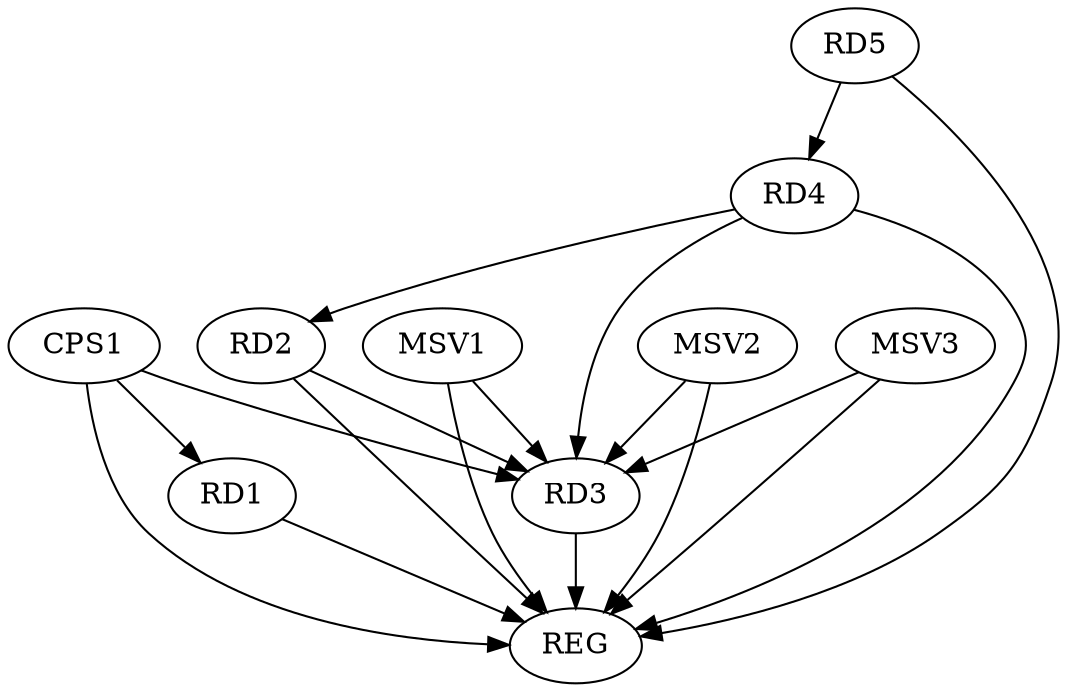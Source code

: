strict digraph G {
  RD1 [ label="RD1" ];
  RD2 [ label="RD2" ];
  RD3 [ label="RD3" ];
  RD4 [ label="RD4" ];
  RD5 [ label="RD5" ];
  CPS1 [ label="CPS1" ];
  REG [ label="REG" ];
  MSV1 [ label="MSV1" ];
  MSV2 [ label="MSV2" ];
  MSV3 [ label="MSV3" ];
  RD2 -> RD3;
  RD4 -> RD2;
  RD4 -> RD3;
  RD5 -> RD4;
  CPS1 -> RD1;
  CPS1 -> RD3;
  RD1 -> REG;
  RD2 -> REG;
  RD3 -> REG;
  RD4 -> REG;
  RD5 -> REG;
  CPS1 -> REG;
  MSV1 -> RD3;
  MSV1 -> REG;
  MSV2 -> RD3;
  MSV2 -> REG;
  MSV3 -> RD3;
  MSV3 -> REG;
}
